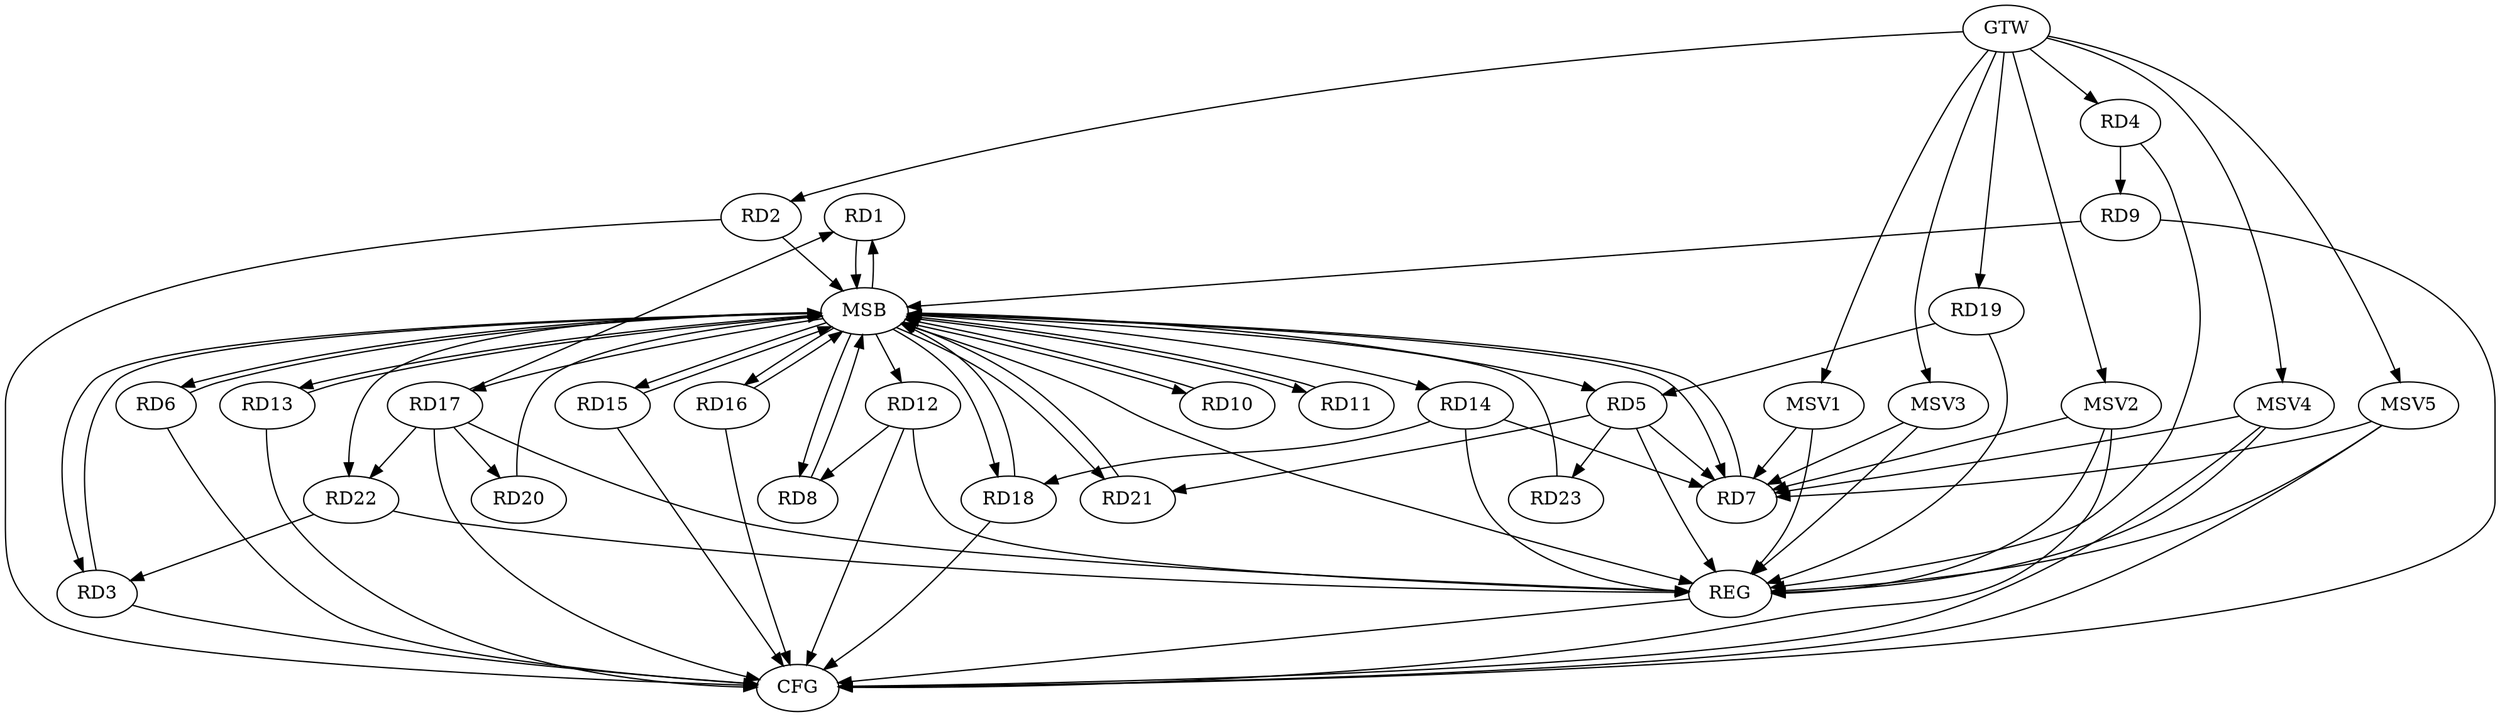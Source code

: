 strict digraph G {
  RD1 [ label="RD1" ];
  RD2 [ label="RD2" ];
  RD3 [ label="RD3" ];
  RD4 [ label="RD4" ];
  RD5 [ label="RD5" ];
  RD6 [ label="RD6" ];
  RD7 [ label="RD7" ];
  RD8 [ label="RD8" ];
  RD9 [ label="RD9" ];
  RD10 [ label="RD10" ];
  RD11 [ label="RD11" ];
  RD12 [ label="RD12" ];
  RD13 [ label="RD13" ];
  RD14 [ label="RD14" ];
  RD15 [ label="RD15" ];
  RD16 [ label="RD16" ];
  RD17 [ label="RD17" ];
  RD18 [ label="RD18" ];
  RD19 [ label="RD19" ];
  RD20 [ label="RD20" ];
  RD21 [ label="RD21" ];
  RD22 [ label="RD22" ];
  RD23 [ label="RD23" ];
  GTW [ label="GTW" ];
  REG [ label="REG" ];
  MSB [ label="MSB" ];
  CFG [ label="CFG" ];
  MSV1 [ label="MSV1" ];
  MSV2 [ label="MSV2" ];
  MSV3 [ label="MSV3" ];
  MSV4 [ label="MSV4" ];
  MSV5 [ label="MSV5" ];
  RD17 -> RD1;
  RD22 -> RD3;
  RD4 -> RD9;
  RD5 -> RD7;
  RD19 -> RD5;
  RD5 -> RD21;
  RD5 -> RD23;
  RD14 -> RD7;
  RD12 -> RD8;
  RD14 -> RD18;
  RD17 -> RD20;
  RD17 -> RD22;
  GTW -> RD2;
  GTW -> RD4;
  GTW -> RD19;
  RD4 -> REG;
  RD5 -> REG;
  RD12 -> REG;
  RD14 -> REG;
  RD17 -> REG;
  RD19 -> REG;
  RD22 -> REG;
  RD1 -> MSB;
  MSB -> RD5;
  MSB -> RD7;
  MSB -> RD21;
  MSB -> REG;
  RD2 -> MSB;
  RD3 -> MSB;
  MSB -> RD14;
  RD6 -> MSB;
  MSB -> RD3;
  MSB -> RD13;
  RD7 -> MSB;
  MSB -> RD11;
  RD8 -> MSB;
  RD9 -> MSB;
  MSB -> RD10;
  MSB -> RD16;
  MSB -> RD18;
  RD10 -> MSB;
  MSB -> RD15;
  MSB -> RD22;
  RD11 -> MSB;
  RD13 -> MSB;
  MSB -> RD1;
  MSB -> RD8;
  RD15 -> MSB;
  MSB -> RD12;
  RD16 -> MSB;
  MSB -> RD6;
  RD18 -> MSB;
  MSB -> RD17;
  RD20 -> MSB;
  RD21 -> MSB;
  RD23 -> MSB;
  RD6 -> CFG;
  RD12 -> CFG;
  RD2 -> CFG;
  RD15 -> CFG;
  RD17 -> CFG;
  RD18 -> CFG;
  RD3 -> CFG;
  RD16 -> CFG;
  RD13 -> CFG;
  RD9 -> CFG;
  REG -> CFG;
  MSV1 -> RD7;
  GTW -> MSV1;
  MSV1 -> REG;
  MSV2 -> RD7;
  MSV3 -> RD7;
  GTW -> MSV2;
  MSV2 -> REG;
  MSV2 -> CFG;
  GTW -> MSV3;
  MSV3 -> REG;
  MSV4 -> RD7;
  GTW -> MSV4;
  MSV4 -> REG;
  MSV4 -> CFG;
  MSV5 -> RD7;
  GTW -> MSV5;
  MSV5 -> REG;
  MSV5 -> CFG;
}
